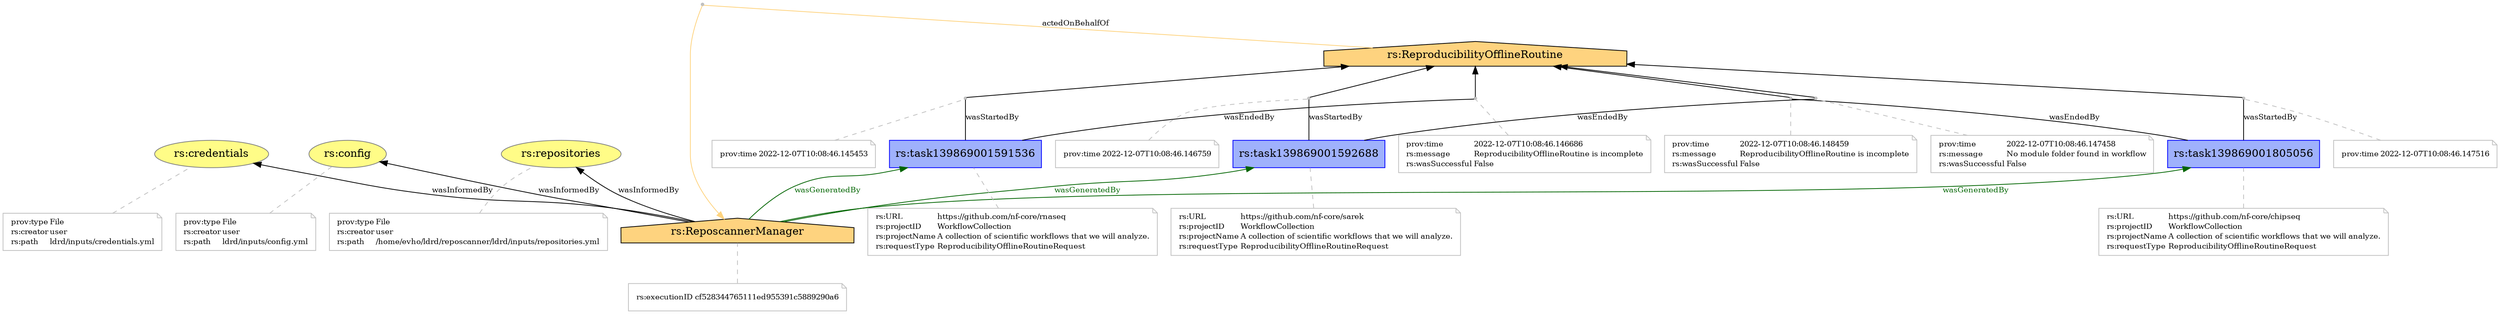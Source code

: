digraph G {
charset="utf-8";
rankdir=BT;
n1 [URL="reposcanner/ReposcannerManager", fillcolor="#FED37F", label="rs:ReposcannerManager", shape=house, style=filled];
ann1 [color=gray, fontcolor=black, fontsize=10, label=<<TABLE cellpadding="0" border="0">
    <TR>
        <TD align="left" href="reposcanner/executionID">rs:executionID</TD>
        <TD align="left">cf528344765111ed955391c5889290a6</TD>
    </TR>
    </TABLE>>, shape=note];
ann1 -> n1  [arrowhead=none, color=gray, style=dashed];
n2 [URL="reposcanner/repositories", color="#808080", fillcolor="#FFFC87", label="rs:repositories", shape=oval, style=filled];
ann2 [color=gray, fontcolor=black, fontsize=10, label=<<TABLE cellpadding="0" border="0">
    <TR>
        <TD align="left" href="http://www.w3.org/ns/prov#type">prov:type</TD>
        <TD align="left">File</TD>
    </TR>
    <TR>
        <TD align="left" href="reposcanner/creator">rs:creator</TD>
        <TD align="left">user</TD>
    </TR>
    <TR>
        <TD align="left" href="reposcanner/path">rs:path</TD>
        <TD align="left">/home/evho/ldrd/reposcanner/ldrd/inputs/repositories.yml</TD>
    </TR>
    </TABLE>>, shape=note];
ann2 -> n2  [arrowhead=none, color=gray, style=dashed];
n3 [URL="reposcanner/credentials", color="#808080", fillcolor="#FFFC87", label="rs:credentials", shape=oval, style=filled];
ann3 [color=gray, fontcolor=black, fontsize=10, label=<<TABLE cellpadding="0" border="0">
    <TR>
        <TD align="left" href="http://www.w3.org/ns/prov#type">prov:type</TD>
        <TD align="left">File</TD>
    </TR>
    <TR>
        <TD align="left" href="reposcanner/creator">rs:creator</TD>
        <TD align="left">user</TD>
    </TR>
    <TR>
        <TD align="left" href="reposcanner/path">rs:path</TD>
        <TD align="left">ldrd/inputs/credentials.yml</TD>
    </TR>
    </TABLE>>, shape=note];
ann3 -> n3  [arrowhead=none, color=gray, style=dashed];
n4 [URL="reposcanner/config", color="#808080", fillcolor="#FFFC87", label="rs:config", shape=oval, style=filled];
ann4 [color=gray, fontcolor=black, fontsize=10, label=<<TABLE cellpadding="0" border="0">
    <TR>
        <TD align="left" href="http://www.w3.org/ns/prov#type">prov:type</TD>
        <TD align="left">File</TD>
    </TR>
    <TR>
        <TD align="left" href="reposcanner/creator">rs:creator</TD>
        <TD align="left">user</TD>
    </TR>
    <TR>
        <TD align="left" href="reposcanner/path">rs:path</TD>
        <TD align="left">ldrd/inputs/config.yml</TD>
    </TR>
    </TABLE>>, shape=note];
ann4 -> n4  [arrowhead=none, color=gray, style=dashed];
n5 [URL="reposcanner/ReproducibilityOfflineRoutine", fillcolor="#FED37F", label="rs:ReproducibilityOfflineRoutine", shape=house, style=filled];
n6 [URL="reposcanner/task139869001591536", color="#0000FF", fillcolor="#9FB1FC", label="rs:task139869001591536", shape=box, style=filled];
ann5 [color=gray, fontcolor=black, fontsize=10, label=<<TABLE cellpadding="0" border="0">
    <TR>
        <TD align="left" href="reposcanner/URL">rs:URL</TD>
        <TD align="left">https://github.com/nf-core/rnaseq</TD>
    </TR>
    <TR>
        <TD align="left" href="reposcanner/projectID">rs:projectID</TD>
        <TD align="left">WorkflowCollection</TD>
    </TR>
    <TR>
        <TD align="left" href="reposcanner/projectName">rs:projectName</TD>
        <TD align="left">A collection of scientific workflows that we will analyze.</TD>
    </TR>
    <TR>
        <TD align="left" href="reposcanner/requestType">rs:requestType</TD>
        <TD align="left">ReproducibilityOfflineRoutineRequest</TD>
    </TR>
    </TABLE>>, shape=note];
ann5 -> n6  [arrowhead=none, color=gray, style=dashed];
n7 [URL="reposcanner/task139869001592688", color="#0000FF", fillcolor="#9FB1FC", label="rs:task139869001592688", shape=box, style=filled];
ann6 [color=gray, fontcolor=black, fontsize=10, label=<<TABLE cellpadding="0" border="0">
    <TR>
        <TD align="left" href="reposcanner/URL">rs:URL</TD>
        <TD align="left">https://github.com/nf-core/sarek</TD>
    </TR>
    <TR>
        <TD align="left" href="reposcanner/projectID">rs:projectID</TD>
        <TD align="left">WorkflowCollection</TD>
    </TR>
    <TR>
        <TD align="left" href="reposcanner/projectName">rs:projectName</TD>
        <TD align="left">A collection of scientific workflows that we will analyze.</TD>
    </TR>
    <TR>
        <TD align="left" href="reposcanner/requestType">rs:requestType</TD>
        <TD align="left">ReproducibilityOfflineRoutineRequest</TD>
    </TR>
    </TABLE>>, shape=note];
ann6 -> n7  [arrowhead=none, color=gray, style=dashed];
n8 [URL="reposcanner/task139869001805056", color="#0000FF", fillcolor="#9FB1FC", label="rs:task139869001805056", shape=box, style=filled];
ann7 [color=gray, fontcolor=black, fontsize=10, label=<<TABLE cellpadding="0" border="0">
    <TR>
        <TD align="left" href="reposcanner/URL">rs:URL</TD>
        <TD align="left">https://github.com/nf-core/chipseq</TD>
    </TR>
    <TR>
        <TD align="left" href="reposcanner/projectID">rs:projectID</TD>
        <TD align="left">WorkflowCollection</TD>
    </TR>
    <TR>
        <TD align="left" href="reposcanner/projectName">rs:projectName</TD>
        <TD align="left">A collection of scientific workflows that we will analyze.</TD>
    </TR>
    <TR>
        <TD align="left" href="reposcanner/requestType">rs:requestType</TD>
        <TD align="left">ReproducibilityOfflineRoutineRequest</TD>
    </TR>
    </TABLE>>, shape=note];
ann7 -> n8  [arrowhead=none, color=gray, style=dashed];
n1 -> n2  [fontsize="10.0", label=wasInformedBy];
n1 -> n3  [fontsize="10.0", label=wasInformedBy];
n1 -> n4  [fontsize="10.0", label=wasInformedBy];
b1 [color=gray, label="", shape=point];
n5 -> b1  [arrowhead=none, color="#FED37F", fontsize="10.0", label=actedOnBehalfOf];
b1 -> n1  [color="#FED37F", fontsize="10.0"];
n1 -> n6  [color=darkgreen, fontcolor=darkgreen, fontsize="10.0", label=wasGeneratedBy];
n1 -> n7  [color=darkgreen, fontcolor=darkgreen, fontsize="10.0", label=wasGeneratedBy];
n1 -> n8  [color=darkgreen, fontcolor=darkgreen, fontsize="10.0", label=wasGeneratedBy];
b2 [color=gray, label="", shape=point];
n6 -> b2  [arrowhead=none, fontsize="10.0", label=wasStartedBy];
b2 -> n5  [fontsize="10.0"];
ann8 [color=gray, fontcolor=black, fontsize=10, label=<<TABLE cellpadding="0" border="0">
    <TR>
        <TD align="left" href="http://www.w3.org/ns/prov#time">prov:time</TD>
        <TD align="left">2022-12-07T10:08:46.145453</TD>
    </TR>
    </TABLE>>, shape=note];
ann8 -> b2  [arrowhead=none, color=gray, style=dashed];
b3 [color=gray, label="", shape=point];
n6 -> b3  [arrowhead=none, fontsize="10.0", label=wasEndedBy];
b3 -> n5  [fontsize="10.0"];
ann9 [color=gray, fontcolor=black, fontsize=10, label=<<TABLE cellpadding="0" border="0">
    <TR>
        <TD align="left" href="http://www.w3.org/ns/prov#time">prov:time</TD>
        <TD align="left">2022-12-07T10:08:46.146686</TD>
    </TR>
    <TR>
        <TD align="left" href="reposcanner/message">rs:message</TD>
        <TD align="left">ReproducibilityOfflineRoutine is incomplete</TD>
    </TR>
    <TR>
        <TD align="left" href="reposcanner/wasSuccessful">rs:wasSuccessful</TD>
        <TD align="left">False</TD>
    </TR>
    </TABLE>>, shape=note];
ann9 -> b3  [arrowhead=none, color=gray, style=dashed];
b4 [color=gray, label="", shape=point];
n7 -> b4  [arrowhead=none, fontsize="10.0", label=wasStartedBy];
b4 -> n5  [fontsize="10.0"];
ann10 [color=gray, fontcolor=black, fontsize=10, label=<<TABLE cellpadding="0" border="0">
    <TR>
        <TD align="left" href="http://www.w3.org/ns/prov#time">prov:time</TD>
        <TD align="left">2022-12-07T10:08:46.146759</TD>
    </TR>
    </TABLE>>, shape=note];
ann10 -> b4  [arrowhead=none, color=gray, style=dashed];
b5 [color=gray, label="", shape=point];
n7 -> b5  [arrowhead=none, fontsize="10.0", label=wasEndedBy];
b5 -> n5  [fontsize="10.0"];
ann11 [color=gray, fontcolor=black, fontsize=10, label=<<TABLE cellpadding="0" border="0">
    <TR>
        <TD align="left" href="http://www.w3.org/ns/prov#time">prov:time</TD>
        <TD align="left">2022-12-07T10:08:46.147458</TD>
    </TR>
    <TR>
        <TD align="left" href="reposcanner/message">rs:message</TD>
        <TD align="left">No module folder found in workflow</TD>
    </TR>
    <TR>
        <TD align="left" href="reposcanner/wasSuccessful">rs:wasSuccessful</TD>
        <TD align="left">False</TD>
    </TR>
    </TABLE>>, shape=note];
ann11 -> b5  [arrowhead=none, color=gray, style=dashed];
b6 [color=gray, label="", shape=point];
n8 -> b6  [arrowhead=none, fontsize="10.0", label=wasStartedBy];
b6 -> n5  [fontsize="10.0"];
ann12 [color=gray, fontcolor=black, fontsize=10, label=<<TABLE cellpadding="0" border="0">
    <TR>
        <TD align="left" href="http://www.w3.org/ns/prov#time">prov:time</TD>
        <TD align="left">2022-12-07T10:08:46.147516</TD>
    </TR>
    </TABLE>>, shape=note];
ann12 -> b6  [arrowhead=none, color=gray, style=dashed];
b7 [color=gray, label="", shape=point];
n8 -> b7  [arrowhead=none, fontsize="10.0", label=wasEndedBy];
b7 -> n5  [fontsize="10.0"];
ann13 [color=gray, fontcolor=black, fontsize=10, label=<<TABLE cellpadding="0" border="0">
    <TR>
        <TD align="left" href="http://www.w3.org/ns/prov#time">prov:time</TD>
        <TD align="left">2022-12-07T10:08:46.148459</TD>
    </TR>
    <TR>
        <TD align="left" href="reposcanner/message">rs:message</TD>
        <TD align="left">ReproducibilityOfflineRoutine is incomplete</TD>
    </TR>
    <TR>
        <TD align="left" href="reposcanner/wasSuccessful">rs:wasSuccessful</TD>
        <TD align="left">False</TD>
    </TR>
    </TABLE>>, shape=note];
ann13 -> b7  [arrowhead=none, color=gray, style=dashed];
}
